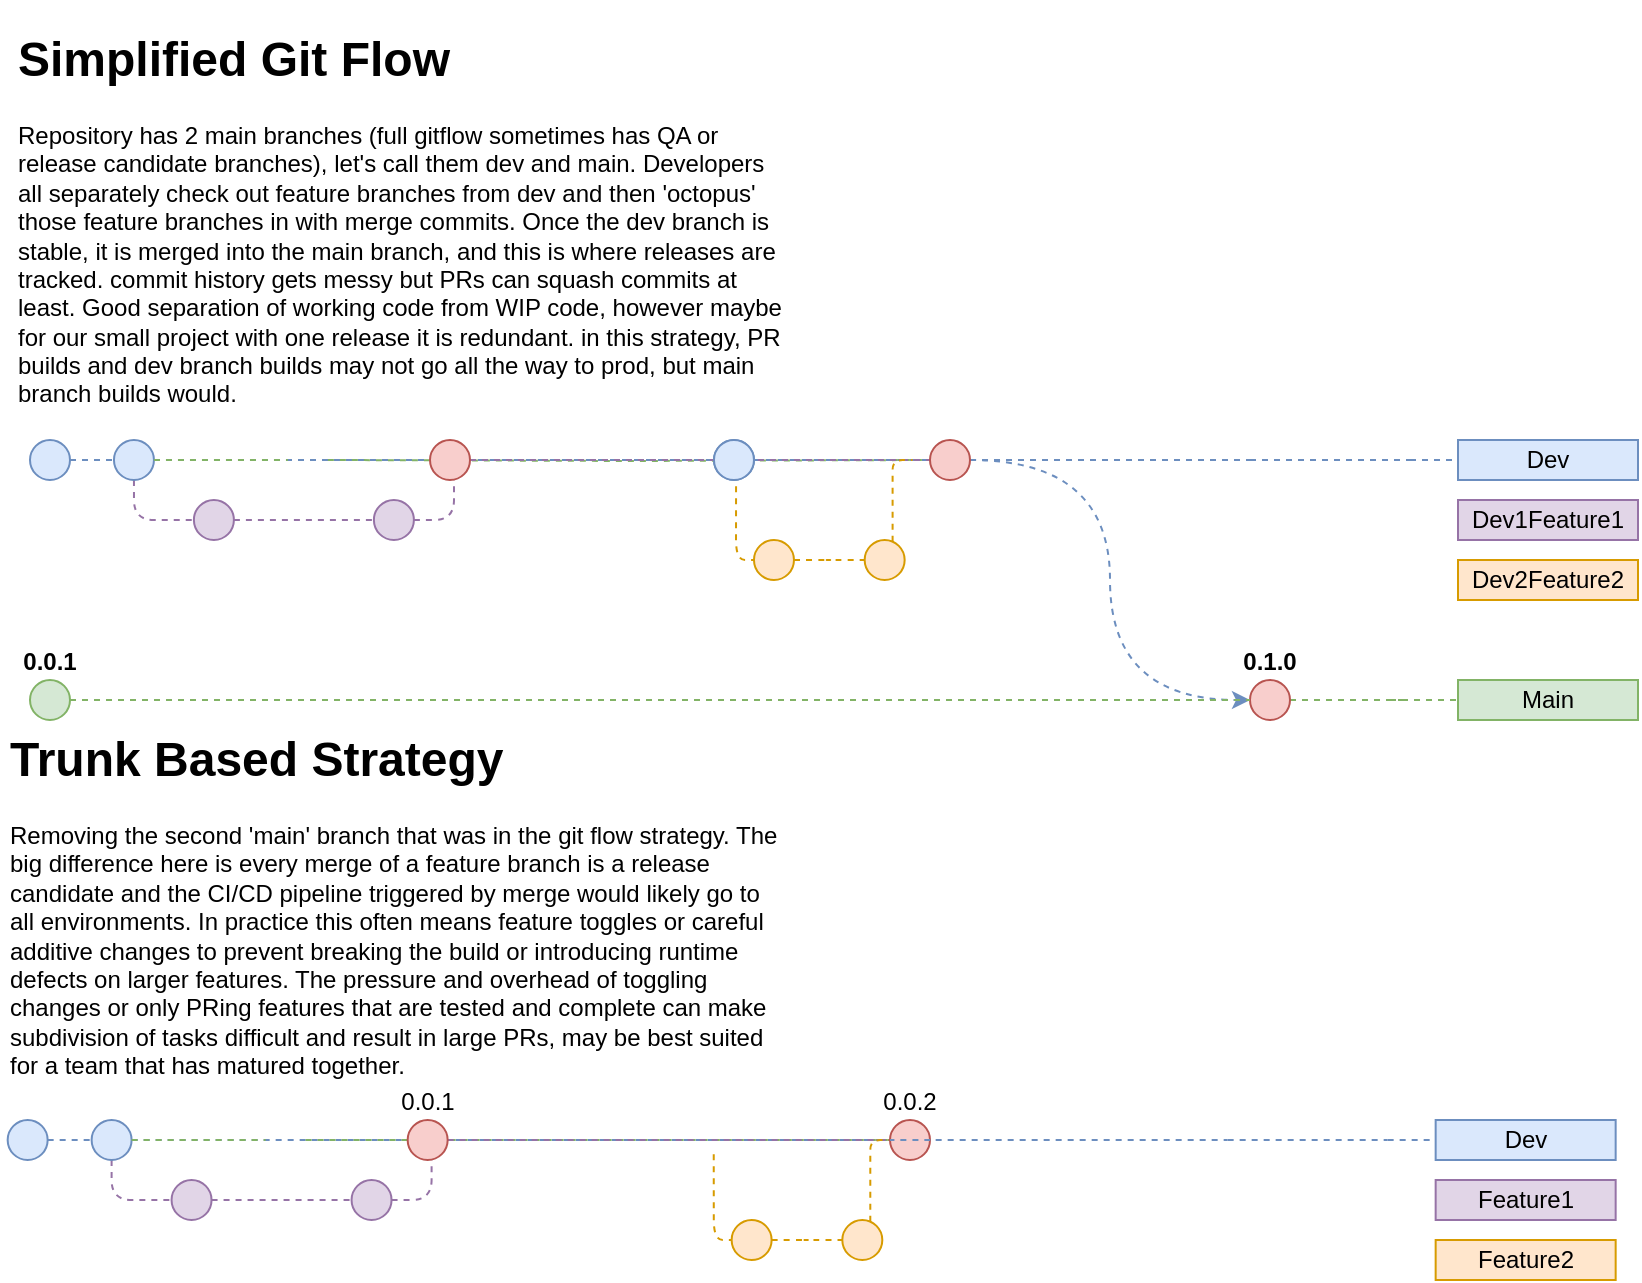 <mxfile version="16.6.3" type="github">
  <diagram id="yPxyJZ8AM_hMuL3Unpa9" name="gitflow">
    <mxGraphModel dx="1422" dy="697" grid="1" gridSize="10" guides="1" tooltips="1" connect="1" arrows="1" fold="1" page="1" pageScale="1" pageWidth="850" pageHeight="1100" math="0" shadow="0">
      <root>
        <mxCell id="0" />
        <mxCell id="1" parent="0" />
        <mxCell id="WDCZjn-MliC7qW5rFsiM-213" style="edgeStyle=orthogonalEdgeStyle;rounded=0;orthogonalLoop=1;jettySize=auto;html=1;exitX=1;exitY=0.5;exitDx=0;exitDy=0;entryX=0;entryY=0.5;entryDx=0;entryDy=0;curved=1;dashed=1;fillColor=#dae8fc;strokeColor=#6c8ebf;startArrow=none;" edge="1" parent="1" source="WDCZjn-MliC7qW5rFsiM-190" target="WDCZjn-MliC7qW5rFsiM-201">
          <mxGeometry relative="1" as="geometry">
            <mxPoint x="491.31" y="440" as="sourcePoint" />
          </mxGeometry>
        </mxCell>
        <mxCell id="WDCZjn-MliC7qW5rFsiM-224" value="" style="edgeStyle=orthogonalEdgeStyle;rounded=1;orthogonalLoop=1;jettySize=auto;html=1;dashed=1;endArrow=none;endFill=0;fontSize=10;fontColor=#FFB570;fillColor=#e1d5e7;strokeColor=#9673a6;entryX=0;entryY=0.5;entryDx=0;entryDy=0;" edge="1" parent="1" source="WDCZjn-MliC7qW5rFsiM-194" target="WDCZjn-MliC7qW5rFsiM-223">
          <mxGeometry relative="1" as="geometry">
            <Array as="points">
              <mxPoint x="241.98" y="470" />
            </Array>
            <mxPoint x="221.95" y="470" as="sourcePoint" />
            <mxPoint x="480" y="440" as="targetPoint" />
          </mxGeometry>
        </mxCell>
        <mxCell id="WDCZjn-MliC7qW5rFsiM-212" style="edgeStyle=orthogonalEdgeStyle;rounded=1;orthogonalLoop=1;jettySize=auto;html=1;dashed=1;endArrow=none;endFill=0;fontSize=12;fontColor=#FFB570;fillColor=#ffe6cc;strokeColor=#d79b00;exitX=1;exitY=1;exitDx=0;exitDy=0;" edge="1" parent="1" target="WDCZjn-MliC7qW5rFsiM-209">
          <mxGeometry relative="1" as="geometry">
            <mxPoint x="383.041" y="447.071" as="sourcePoint" />
            <mxPoint x="507.33" y="590" as="targetPoint" />
            <Array as="points">
              <mxPoint x="383" y="490" />
            </Array>
          </mxGeometry>
        </mxCell>
        <mxCell id="WDCZjn-MliC7qW5rFsiM-206" style="edgeStyle=orthogonalEdgeStyle;rounded=1;orthogonalLoop=1;jettySize=auto;html=1;dashed=1;endArrow=none;endFill=0;fontSize=10;fontColor=#FFB570;fillColor=#ffe6cc;strokeColor=#d79b00;" edge="1" parent="1">
          <mxGeometry relative="1" as="geometry">
            <mxPoint x="385.97" y="440" as="sourcePoint" />
            <mxPoint x="471.31" y="440" as="targetPoint" />
          </mxGeometry>
        </mxCell>
        <mxCell id="WDCZjn-MliC7qW5rFsiM-178" value="" style="endArrow=none;dashed=1;html=1;fillColor=#dae8fc;strokeColor=#6c8ebf;" edge="1" target="WDCZjn-MliC7qW5rFsiM-180" parent="1">
          <mxGeometry width="50" height="50" relative="1" as="geometry">
            <mxPoint x="720" y="440" as="sourcePoint" />
            <mxPoint x="720" y="440" as="targetPoint" />
          </mxGeometry>
        </mxCell>
        <mxCell id="WDCZjn-MliC7qW5rFsiM-180" value="Dev" style="text;html=1;strokeColor=#6c8ebf;fillColor=#dae8fc;align=center;verticalAlign=middle;whiteSpace=wrap;rounded=0;" vertex="1" parent="1">
          <mxGeometry x="744" y="430" width="90" height="20" as="geometry" />
        </mxCell>
        <mxCell id="WDCZjn-MliC7qW5rFsiM-182" value="" style="endArrow=none;dashed=1;html=1;fillColor=#dae8fc;strokeColor=#6c8ebf;" edge="1" parent="1">
          <mxGeometry width="50" height="50" relative="1" as="geometry">
            <mxPoint x="640" y="440" as="sourcePoint" />
            <mxPoint x="720" y="440" as="targetPoint" />
          </mxGeometry>
        </mxCell>
        <mxCell id="WDCZjn-MliC7qW5rFsiM-184" value="" style="endArrow=none;dashed=1;html=1;fillColor=#dae8fc;strokeColor=#6c8ebf;" edge="1" parent="1">
          <mxGeometry width="391.99" height="450" relative="1" as="geometry">
            <mxPoint x="50" y="440" as="sourcePoint" />
            <mxPoint x="640" y="440" as="targetPoint" />
            <Array as="points" />
          </mxGeometry>
        </mxCell>
        <mxCell id="WDCZjn-MliC7qW5rFsiM-214" value="" style="ellipse;whiteSpace=wrap;html=1;aspect=fixed;fillColor=#dae8fc;strokeColor=#6c8ebf;" vertex="1" parent="WDCZjn-MliC7qW5rFsiM-184">
          <mxGeometry x="371.99" y="430" width="20" height="20" as="geometry" />
        </mxCell>
        <mxCell id="WDCZjn-MliC7qW5rFsiM-186" style="edgeStyle=orthogonalEdgeStyle;rounded=1;orthogonalLoop=1;jettySize=auto;html=1;dashed=1;endArrow=none;endFill=0;fontSize=10;fontColor=#FFB570;fillColor=#e1d5e7;strokeColor=#9673a6;" edge="1" parent="1" source="WDCZjn-MliC7qW5rFsiM-187" target="WDCZjn-MliC7qW5rFsiM-195">
          <mxGeometry relative="1" as="geometry">
            <Array as="points">
              <mxPoint x="81.98" y="450" />
            </Array>
          </mxGeometry>
        </mxCell>
        <mxCell id="WDCZjn-MliC7qW5rFsiM-187" value="" style="ellipse;whiteSpace=wrap;html=1;aspect=fixed;fillColor=#dae8fc;strokeColor=#6c8ebf;" vertex="1" parent="1">
          <mxGeometry x="71.98" y="430" width="20" height="20" as="geometry" />
        </mxCell>
        <mxCell id="WDCZjn-MliC7qW5rFsiM-189" style="edgeStyle=orthogonalEdgeStyle;rounded=1;orthogonalLoop=1;jettySize=auto;html=1;dashed=1;endArrow=none;endFill=0;fillColor=#d5e8d4;strokeColor=#82b366;" edge="1" parent="1" source="WDCZjn-MliC7qW5rFsiM-187">
          <mxGeometry relative="1" as="geometry">
            <mxPoint x="158.95" y="440" as="targetPoint" />
            <mxPoint x="101.98" y="440" as="sourcePoint" />
          </mxGeometry>
        </mxCell>
        <mxCell id="WDCZjn-MliC7qW5rFsiM-191" style="edgeStyle=orthogonalEdgeStyle;rounded=1;orthogonalLoop=1;jettySize=auto;html=1;dashed=1;endArrow=none;endFill=0;fillColor=#d5e8d4;strokeColor=#82b366;" edge="1" parent="1" target="WDCZjn-MliC7qW5rFsiM-190">
          <mxGeometry relative="1" as="geometry">
            <mxPoint x="671.98" y="440" as="targetPoint" />
            <mxPoint x="178.95" y="440" as="sourcePoint" />
          </mxGeometry>
        </mxCell>
        <mxCell id="WDCZjn-MliC7qW5rFsiM-192" style="edgeStyle=orthogonalEdgeStyle;rounded=1;orthogonalLoop=1;jettySize=auto;html=1;dashed=1;endArrow=none;endFill=0;fontSize=10;fontColor=#FFB570;fillColor=#e1d5e7;strokeColor=#9673a6;" edge="1" parent="1" source="WDCZjn-MliC7qW5rFsiM-195" target="WDCZjn-MliC7qW5rFsiM-194">
          <mxGeometry relative="1" as="geometry" />
        </mxCell>
        <mxCell id="WDCZjn-MliC7qW5rFsiM-193" style="edgeStyle=orthogonalEdgeStyle;rounded=1;orthogonalLoop=1;jettySize=auto;html=1;dashed=1;endArrow=none;endFill=0;fontSize=10;fontColor=#FFB570;fillColor=#e1d5e7;strokeColor=#9673a6;entryX=0;entryY=0.5;entryDx=0;entryDy=0;startArrow=none;" edge="1" parent="1" source="WDCZjn-MliC7qW5rFsiM-223" target="WDCZjn-MliC7qW5rFsiM-190">
          <mxGeometry relative="1" as="geometry">
            <Array as="points">
              <mxPoint x="241.98" y="440" />
            </Array>
          </mxGeometry>
        </mxCell>
        <mxCell id="WDCZjn-MliC7qW5rFsiM-194" value="" style="ellipse;whiteSpace=wrap;html=1;aspect=fixed;fontSize=10;fillColor=#e1d5e7;strokeColor=#9673a6;" vertex="1" parent="1">
          <mxGeometry x="201.95" y="460" width="20" height="20" as="geometry" />
        </mxCell>
        <mxCell id="WDCZjn-MliC7qW5rFsiM-195" value="" style="ellipse;whiteSpace=wrap;html=1;aspect=fixed;fontSize=10;fillColor=#e1d5e7;strokeColor=#9673a6;" vertex="1" parent="1">
          <mxGeometry x="111.95" y="460" width="20" height="20" as="geometry" />
        </mxCell>
        <mxCell id="WDCZjn-MliC7qW5rFsiM-196" value="" style="endArrow=none;dashed=1;html=1;fillColor=#d5e8d4;strokeColor=#82b366;" edge="1" parent="1" target="WDCZjn-MliC7qW5rFsiM-198">
          <mxGeometry width="50" height="50" relative="1" as="geometry">
            <mxPoint x="710" y="560" as="sourcePoint" />
            <mxPoint x="720" y="560" as="targetPoint" />
          </mxGeometry>
        </mxCell>
        <mxCell id="WDCZjn-MliC7qW5rFsiM-197" value="0.0.1" style="ellipse;whiteSpace=wrap;html=1;aspect=fixed;fillColor=#d5e8d4;strokeColor=#82b366;fontStyle=1;labelPosition=center;verticalLabelPosition=top;align=center;verticalAlign=bottom;" vertex="1" parent="1">
          <mxGeometry x="30" y="550" width="20" height="20" as="geometry" />
        </mxCell>
        <mxCell id="WDCZjn-MliC7qW5rFsiM-198" value="Main" style="text;html=1;strokeColor=#82b366;fillColor=#d5e8d4;align=center;verticalAlign=middle;whiteSpace=wrap;rounded=0;" vertex="1" parent="1">
          <mxGeometry x="744" y="550" width="90" height="20" as="geometry" />
        </mxCell>
        <mxCell id="WDCZjn-MliC7qW5rFsiM-200" value="" style="endArrow=none;dashed=1;html=1;fillColor=#d5e8d4;strokeColor=#82b366;" edge="1" parent="1" source="WDCZjn-MliC7qW5rFsiM-201">
          <mxGeometry width="50" height="50" relative="1" as="geometry">
            <mxPoint x="50" y="560" as="sourcePoint" />
            <mxPoint x="720" y="560" as="targetPoint" />
          </mxGeometry>
        </mxCell>
        <mxCell id="WDCZjn-MliC7qW5rFsiM-201" value="0.1.0" style="ellipse;whiteSpace=wrap;html=1;aspect=fixed;fillColor=#f8cecc;strokeColor=#b85450;fontStyle=1;labelPosition=center;verticalLabelPosition=top;align=center;verticalAlign=bottom;" vertex="1" parent="1">
          <mxGeometry x="640" y="550" width="20" height="20" as="geometry" />
        </mxCell>
        <mxCell id="WDCZjn-MliC7qW5rFsiM-202" value="" style="endArrow=none;dashed=1;html=1;fillColor=#d5e8d4;strokeColor=#82b366;" edge="1" parent="1" source="WDCZjn-MliC7qW5rFsiM-197" target="WDCZjn-MliC7qW5rFsiM-201">
          <mxGeometry width="50" height="50" relative="1" as="geometry">
            <mxPoint x="50.0" y="560" as="sourcePoint" />
            <mxPoint x="690" y="560" as="targetPoint" />
            <Array as="points" />
          </mxGeometry>
        </mxCell>
        <mxCell id="WDCZjn-MliC7qW5rFsiM-204" value="Dev1Feature1" style="text;html=1;strokeColor=#9673a6;fillColor=#e1d5e7;align=center;verticalAlign=middle;whiteSpace=wrap;rounded=0;" vertex="1" parent="1">
          <mxGeometry x="744" y="460" width="90" height="20" as="geometry" />
        </mxCell>
        <mxCell id="WDCZjn-MliC7qW5rFsiM-208" style="edgeStyle=orthogonalEdgeStyle;rounded=1;orthogonalLoop=1;jettySize=auto;html=1;dashed=1;endArrow=none;endFill=0;fontSize=12;fontColor=#FFB570;fillColor=#ffe6cc;strokeColor=#d79b00;" edge="1" parent="1" source="WDCZjn-MliC7qW5rFsiM-209" target="WDCZjn-MliC7qW5rFsiM-211">
          <mxGeometry relative="1" as="geometry" />
        </mxCell>
        <mxCell id="WDCZjn-MliC7qW5rFsiM-209" value="" style="ellipse;whiteSpace=wrap;html=1;aspect=fixed;fontSize=10;fillColor=#ffe6cc;strokeColor=#d79b00;" vertex="1" parent="1">
          <mxGeometry x="391.99" y="480" width="20" height="20" as="geometry" />
        </mxCell>
        <mxCell id="WDCZjn-MliC7qW5rFsiM-210" style="edgeStyle=orthogonalEdgeStyle;rounded=1;orthogonalLoop=1;jettySize=auto;html=1;dashed=1;endArrow=none;endFill=0;fontSize=12;fontColor=#FFB570;fillColor=#ffe6cc;strokeColor=#d79b00;entryX=0;entryY=0.5;entryDx=0;entryDy=0;" edge="1" parent="1" source="WDCZjn-MliC7qW5rFsiM-211">
          <mxGeometry relative="1" as="geometry">
            <mxPoint x="471.31" y="440" as="targetPoint" />
            <Array as="points">
              <mxPoint x="461.31" y="460" />
              <mxPoint x="461.31" y="440" />
            </Array>
          </mxGeometry>
        </mxCell>
        <mxCell id="WDCZjn-MliC7qW5rFsiM-211" value="" style="ellipse;whiteSpace=wrap;html=1;aspect=fixed;fontSize=10;fillColor=#ffe6cc;strokeColor=#d79b00;" vertex="1" parent="1">
          <mxGeometry x="447.33" y="480" width="20" height="20" as="geometry" />
        </mxCell>
        <mxCell id="WDCZjn-MliC7qW5rFsiM-215" value="Dev2Feature2" style="text;html=1;strokeColor=#d79b00;fillColor=#ffe6cc;align=center;verticalAlign=middle;whiteSpace=wrap;rounded=0;" vertex="1" parent="1">
          <mxGeometry x="744" y="490" width="90" height="20" as="geometry" />
        </mxCell>
        <mxCell id="WDCZjn-MliC7qW5rFsiM-216" value="" style="ellipse;whiteSpace=wrap;html=1;aspect=fixed;fillColor=#dae8fc;strokeColor=#6c8ebf;" vertex="1" parent="1">
          <mxGeometry x="30.0" y="430" width="20" height="20" as="geometry" />
        </mxCell>
        <mxCell id="WDCZjn-MliC7qW5rFsiM-222" value="" style="edgeStyle=orthogonalEdgeStyle;rounded=0;orthogonalLoop=1;jettySize=auto;html=1;exitX=1;exitY=0.5;exitDx=0;exitDy=0;entryX=0;entryY=0.5;entryDx=0;entryDy=0;curved=1;dashed=1;fillColor=#dae8fc;strokeColor=#6c8ebf;endArrow=none;" edge="1" parent="1" target="WDCZjn-MliC7qW5rFsiM-190">
          <mxGeometry relative="1" as="geometry">
            <mxPoint x="491.31" y="440" as="sourcePoint" />
            <mxPoint x="640" y="560" as="targetPoint" />
          </mxGeometry>
        </mxCell>
        <mxCell id="WDCZjn-MliC7qW5rFsiM-223" value="" style="ellipse;whiteSpace=wrap;html=1;aspect=fixed;fillColor=#f8cecc;strokeColor=#b85450;" vertex="1" parent="1">
          <mxGeometry x="230.0" y="430" width="20" height="20" as="geometry" />
        </mxCell>
        <mxCell id="WDCZjn-MliC7qW5rFsiM-190" value="" style="ellipse;whiteSpace=wrap;html=1;aspect=fixed;fillColor=#f8cecc;strokeColor=#b85450;" vertex="1" parent="1">
          <mxGeometry x="480.0" y="430" width="20" height="20" as="geometry" />
        </mxCell>
        <mxCell id="WDCZjn-MliC7qW5rFsiM-225" value="&lt;h1&gt;Simplified Git Flow&lt;/h1&gt;&lt;p&gt;Repository has 2 main branches (full gitflow sometimes has QA or release candidate branches), let&#39;s call them dev and main. Developers all separately check out feature branches from dev and then &#39;octopus&#39; those feature branches in with merge commits. Once the dev branch is stable, it is merged into the main branch, and this is where releases are tracked. commit history gets messy but PRs can squash commits at least. Good separation of working code from WIP code, however maybe for our small project with one release it is redundant. in this strategy, PR builds and dev branch builds may not go all the way to prod, but main branch builds would.&amp;nbsp;&lt;/p&gt;" style="text;html=1;strokeColor=none;fillColor=none;spacing=5;spacingTop=-20;whiteSpace=wrap;overflow=hidden;rounded=0;" vertex="1" parent="1">
          <mxGeometry x="18.83" y="220" width="393" height="200" as="geometry" />
        </mxCell>
        <mxCell id="WDCZjn-MliC7qW5rFsiM-227" value="" style="edgeStyle=orthogonalEdgeStyle;rounded=1;orthogonalLoop=1;jettySize=auto;html=1;dashed=1;endArrow=none;endFill=0;fontSize=10;fontColor=#FFB570;fillColor=#e1d5e7;strokeColor=#9673a6;entryX=0;entryY=0.5;entryDx=0;entryDy=0;" edge="1" parent="1" source="WDCZjn-MliC7qW5rFsiM-241" target="WDCZjn-MliC7qW5rFsiM-257">
          <mxGeometry relative="1" as="geometry">
            <Array as="points">
              <mxPoint x="230.81" y="810" />
            </Array>
            <mxPoint x="210.78" y="810" as="sourcePoint" />
            <mxPoint x="468.83" y="780" as="targetPoint" />
          </mxGeometry>
        </mxCell>
        <mxCell id="WDCZjn-MliC7qW5rFsiM-228" style="edgeStyle=orthogonalEdgeStyle;rounded=1;orthogonalLoop=1;jettySize=auto;html=1;dashed=1;endArrow=none;endFill=0;fontSize=12;fontColor=#FFB570;fillColor=#ffe6cc;strokeColor=#d79b00;exitX=1;exitY=1;exitDx=0;exitDy=0;" edge="1" parent="1" target="WDCZjn-MliC7qW5rFsiM-251">
          <mxGeometry relative="1" as="geometry">
            <mxPoint x="371.871" y="787.071" as="sourcePoint" />
            <mxPoint x="496.16" y="930" as="targetPoint" />
            <Array as="points">
              <mxPoint x="371.83" y="830" />
            </Array>
          </mxGeometry>
        </mxCell>
        <mxCell id="WDCZjn-MliC7qW5rFsiM-229" style="edgeStyle=orthogonalEdgeStyle;rounded=1;orthogonalLoop=1;jettySize=auto;html=1;dashed=1;endArrow=none;endFill=0;fontSize=10;fontColor=#FFB570;fillColor=#ffe6cc;strokeColor=#d79b00;" edge="1" parent="1">
          <mxGeometry relative="1" as="geometry">
            <mxPoint x="374.8" y="780" as="sourcePoint" />
            <mxPoint x="460.14" y="780" as="targetPoint" />
          </mxGeometry>
        </mxCell>
        <mxCell id="WDCZjn-MliC7qW5rFsiM-230" value="" style="endArrow=none;dashed=1;html=1;fillColor=#dae8fc;strokeColor=#6c8ebf;" edge="1" parent="1" target="WDCZjn-MliC7qW5rFsiM-231">
          <mxGeometry width="50" height="50" relative="1" as="geometry">
            <mxPoint x="708.83" y="780" as="sourcePoint" />
            <mxPoint x="708.83" y="780" as="targetPoint" />
          </mxGeometry>
        </mxCell>
        <mxCell id="WDCZjn-MliC7qW5rFsiM-231" value="Dev" style="text;html=1;strokeColor=#6c8ebf;fillColor=#dae8fc;align=center;verticalAlign=middle;whiteSpace=wrap;rounded=0;" vertex="1" parent="1">
          <mxGeometry x="732.83" y="770" width="90" height="20" as="geometry" />
        </mxCell>
        <mxCell id="WDCZjn-MliC7qW5rFsiM-232" value="" style="endArrow=none;dashed=1;html=1;fillColor=#dae8fc;strokeColor=#6c8ebf;" edge="1" parent="1">
          <mxGeometry width="50" height="50" relative="1" as="geometry">
            <mxPoint x="628.83" y="780" as="sourcePoint" />
            <mxPoint x="708.83" y="780" as="targetPoint" />
          </mxGeometry>
        </mxCell>
        <mxCell id="WDCZjn-MliC7qW5rFsiM-233" value="" style="endArrow=none;dashed=1;html=1;fillColor=#dae8fc;strokeColor=#6c8ebf;" edge="1" parent="1">
          <mxGeometry width="391.99" height="450" relative="1" as="geometry">
            <mxPoint x="38.83" y="780" as="sourcePoint" />
            <mxPoint x="628.83" y="780" as="targetPoint" />
            <Array as="points" />
          </mxGeometry>
        </mxCell>
        <mxCell id="WDCZjn-MliC7qW5rFsiM-234" value="" style="ellipse;whiteSpace=wrap;html=1;aspect=fixed;fillColor=#dae8fc;strokeColor=#6c8ebf;" vertex="1" parent="WDCZjn-MliC7qW5rFsiM-233">
          <mxGeometry x="371.99" y="430" width="20" height="20" as="geometry" />
        </mxCell>
        <mxCell id="WDCZjn-MliC7qW5rFsiM-235" style="edgeStyle=orthogonalEdgeStyle;rounded=1;orthogonalLoop=1;jettySize=auto;html=1;dashed=1;endArrow=none;endFill=0;fontSize=10;fontColor=#FFB570;fillColor=#e1d5e7;strokeColor=#9673a6;" edge="1" parent="1" source="WDCZjn-MliC7qW5rFsiM-236" target="WDCZjn-MliC7qW5rFsiM-242">
          <mxGeometry relative="1" as="geometry">
            <Array as="points">
              <mxPoint x="70.81" y="790" />
            </Array>
          </mxGeometry>
        </mxCell>
        <mxCell id="WDCZjn-MliC7qW5rFsiM-236" value="" style="ellipse;whiteSpace=wrap;html=1;aspect=fixed;fillColor=#dae8fc;strokeColor=#6c8ebf;" vertex="1" parent="1">
          <mxGeometry x="60.81" y="770" width="20" height="20" as="geometry" />
        </mxCell>
        <mxCell id="WDCZjn-MliC7qW5rFsiM-237" style="edgeStyle=orthogonalEdgeStyle;rounded=1;orthogonalLoop=1;jettySize=auto;html=1;dashed=1;endArrow=none;endFill=0;fillColor=#d5e8d4;strokeColor=#82b366;" edge="1" parent="1" source="WDCZjn-MliC7qW5rFsiM-236">
          <mxGeometry relative="1" as="geometry">
            <mxPoint x="147.78" y="780" as="targetPoint" />
            <mxPoint x="90.81" y="780" as="sourcePoint" />
          </mxGeometry>
        </mxCell>
        <mxCell id="WDCZjn-MliC7qW5rFsiM-238" style="edgeStyle=orthogonalEdgeStyle;rounded=1;orthogonalLoop=1;jettySize=auto;html=1;dashed=1;endArrow=none;endFill=0;fillColor=#d5e8d4;strokeColor=#82b366;" edge="1" parent="1">
          <mxGeometry relative="1" as="geometry">
            <mxPoint x="468.83" y="780" as="targetPoint" />
            <mxPoint x="167.78" y="780" as="sourcePoint" />
          </mxGeometry>
        </mxCell>
        <mxCell id="WDCZjn-MliC7qW5rFsiM-239" style="edgeStyle=orthogonalEdgeStyle;rounded=1;orthogonalLoop=1;jettySize=auto;html=1;dashed=1;endArrow=none;endFill=0;fontSize=10;fontColor=#FFB570;fillColor=#e1d5e7;strokeColor=#9673a6;" edge="1" parent="1" source="WDCZjn-MliC7qW5rFsiM-242" target="WDCZjn-MliC7qW5rFsiM-241">
          <mxGeometry relative="1" as="geometry" />
        </mxCell>
        <mxCell id="WDCZjn-MliC7qW5rFsiM-240" style="edgeStyle=orthogonalEdgeStyle;rounded=1;orthogonalLoop=1;jettySize=auto;html=1;dashed=1;endArrow=none;endFill=0;fontSize=10;fontColor=#FFB570;fillColor=#e1d5e7;strokeColor=#9673a6;entryX=0;entryY=0.5;entryDx=0;entryDy=0;startArrow=none;" edge="1" parent="1" source="WDCZjn-MliC7qW5rFsiM-257">
          <mxGeometry relative="1" as="geometry">
            <Array as="points">
              <mxPoint x="230.81" y="780" />
            </Array>
            <mxPoint x="468.83" y="780" as="targetPoint" />
          </mxGeometry>
        </mxCell>
        <mxCell id="WDCZjn-MliC7qW5rFsiM-241" value="" style="ellipse;whiteSpace=wrap;html=1;aspect=fixed;fontSize=10;fillColor=#e1d5e7;strokeColor=#9673a6;" vertex="1" parent="1">
          <mxGeometry x="190.78" y="800" width="20" height="20" as="geometry" />
        </mxCell>
        <mxCell id="WDCZjn-MliC7qW5rFsiM-242" value="" style="ellipse;whiteSpace=wrap;html=1;aspect=fixed;fontSize=10;fillColor=#e1d5e7;strokeColor=#9673a6;" vertex="1" parent="1">
          <mxGeometry x="100.78" y="800" width="20" height="20" as="geometry" />
        </mxCell>
        <mxCell id="WDCZjn-MliC7qW5rFsiM-249" value="Feature1" style="text;html=1;strokeColor=#9673a6;fillColor=#e1d5e7;align=center;verticalAlign=middle;whiteSpace=wrap;rounded=0;" vertex="1" parent="1">
          <mxGeometry x="732.83" y="800" width="90" height="20" as="geometry" />
        </mxCell>
        <mxCell id="WDCZjn-MliC7qW5rFsiM-250" style="edgeStyle=orthogonalEdgeStyle;rounded=1;orthogonalLoop=1;jettySize=auto;html=1;dashed=1;endArrow=none;endFill=0;fontSize=12;fontColor=#FFB570;fillColor=#ffe6cc;strokeColor=#d79b00;" edge="1" parent="1" source="WDCZjn-MliC7qW5rFsiM-251" target="WDCZjn-MliC7qW5rFsiM-253">
          <mxGeometry relative="1" as="geometry" />
        </mxCell>
        <mxCell id="WDCZjn-MliC7qW5rFsiM-251" value="" style="ellipse;whiteSpace=wrap;html=1;aspect=fixed;fontSize=10;fillColor=#ffe6cc;strokeColor=#d79b00;" vertex="1" parent="1">
          <mxGeometry x="380.82" y="820" width="20" height="20" as="geometry" />
        </mxCell>
        <mxCell id="WDCZjn-MliC7qW5rFsiM-252" style="edgeStyle=orthogonalEdgeStyle;rounded=1;orthogonalLoop=1;jettySize=auto;html=1;dashed=1;endArrow=none;endFill=0;fontSize=12;fontColor=#FFB570;fillColor=#ffe6cc;strokeColor=#d79b00;entryX=0;entryY=0.5;entryDx=0;entryDy=0;" edge="1" parent="1" source="WDCZjn-MliC7qW5rFsiM-253">
          <mxGeometry relative="1" as="geometry">
            <mxPoint x="460.14" y="780" as="targetPoint" />
            <Array as="points">
              <mxPoint x="450.14" y="800" />
              <mxPoint x="450.14" y="780" />
            </Array>
          </mxGeometry>
        </mxCell>
        <mxCell id="WDCZjn-MliC7qW5rFsiM-253" value="" style="ellipse;whiteSpace=wrap;html=1;aspect=fixed;fontSize=10;fillColor=#ffe6cc;strokeColor=#d79b00;" vertex="1" parent="1">
          <mxGeometry x="436.16" y="820" width="20" height="20" as="geometry" />
        </mxCell>
        <mxCell id="WDCZjn-MliC7qW5rFsiM-254" value="Feature2" style="text;html=1;strokeColor=#d79b00;fillColor=#ffe6cc;align=center;verticalAlign=middle;whiteSpace=wrap;rounded=0;" vertex="1" parent="1">
          <mxGeometry x="732.83" y="830" width="90" height="20" as="geometry" />
        </mxCell>
        <mxCell id="WDCZjn-MliC7qW5rFsiM-255" value="" style="ellipse;whiteSpace=wrap;html=1;aspect=fixed;fillColor=#dae8fc;strokeColor=#6c8ebf;" vertex="1" parent="1">
          <mxGeometry x="18.83" y="770" width="20" height="20" as="geometry" />
        </mxCell>
        <mxCell id="WDCZjn-MliC7qW5rFsiM-256" value="" style="edgeStyle=orthogonalEdgeStyle;rounded=0;orthogonalLoop=1;jettySize=auto;html=1;exitX=1;exitY=0.5;exitDx=0;exitDy=0;entryX=0;entryY=0.5;entryDx=0;entryDy=0;curved=1;dashed=1;fillColor=#dae8fc;strokeColor=#6c8ebf;endArrow=none;startArrow=none;" edge="1" parent="1" source="WDCZjn-MliC7qW5rFsiM-260">
          <mxGeometry relative="1" as="geometry">
            <mxPoint x="480.14" y="780" as="sourcePoint" />
            <mxPoint x="468.83" y="780" as="targetPoint" />
          </mxGeometry>
        </mxCell>
        <mxCell id="WDCZjn-MliC7qW5rFsiM-257" value="0.0.1" style="ellipse;whiteSpace=wrap;html=1;aspect=fixed;fillColor=#f8cecc;strokeColor=#b85450;labelPosition=center;verticalLabelPosition=top;align=center;verticalAlign=bottom;" vertex="1" parent="1">
          <mxGeometry x="218.83" y="770" width="20" height="20" as="geometry" />
        </mxCell>
        <mxCell id="WDCZjn-MliC7qW5rFsiM-259" value="&lt;h1&gt;Trunk Based Strategy&lt;/h1&gt;&lt;p&gt;Removing the second &#39;main&#39; branch that was in the git flow strategy. The big difference here is every merge of a feature branch is a release candidate and the CI/CD pipeline triggered by merge would likely go to all environments. In practice this often means feature toggles or careful additive changes to prevent breaking the build or introducing runtime defects on larger features. The pressure and overhead of toggling changes or only PRing features that are tested and complete can make subdivision of tasks difficult and result in large PRs, may be best suited for a team that has matured together.&amp;nbsp;&lt;/p&gt;" style="text;html=1;strokeColor=none;fillColor=none;spacing=5;spacingTop=-20;whiteSpace=wrap;overflow=hidden;rounded=0;" vertex="1" parent="1">
          <mxGeometry x="15.45" y="570" width="393" height="190" as="geometry" />
        </mxCell>
        <mxCell id="WDCZjn-MliC7qW5rFsiM-260" value="0.0.2" style="ellipse;whiteSpace=wrap;html=1;aspect=fixed;fillColor=#f8cecc;strokeColor=#b85450;labelPosition=center;verticalLabelPosition=top;align=center;verticalAlign=bottom;" vertex="1" parent="1">
          <mxGeometry x="460" y="770" width="20" height="20" as="geometry" />
        </mxCell>
        <mxCell id="WDCZjn-MliC7qW5rFsiM-261" value="" style="edgeStyle=orthogonalEdgeStyle;rounded=0;orthogonalLoop=1;jettySize=auto;html=1;exitX=1;exitY=0.5;exitDx=0;exitDy=0;entryX=0;entryY=0.5;entryDx=0;entryDy=0;curved=1;dashed=1;fillColor=#dae8fc;strokeColor=#6c8ebf;endArrow=none;" edge="1" parent="1" target="WDCZjn-MliC7qW5rFsiM-260">
          <mxGeometry relative="1" as="geometry">
            <mxPoint x="480.14" y="780" as="sourcePoint" />
            <mxPoint x="468.83" y="780" as="targetPoint" />
          </mxGeometry>
        </mxCell>
      </root>
    </mxGraphModel>
  </diagram>
</mxfile>
